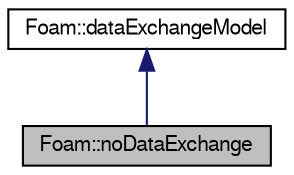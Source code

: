 digraph "Foam::noDataExchange"
{
  edge [fontname="FreeSans",fontsize="10",labelfontname="FreeSans",labelfontsize="10"];
  node [fontname="FreeSans",fontsize="10",shape=record];
  Node1 [label="Foam::noDataExchange",height=0.2,width=0.4,color="black", fillcolor="grey75", style="filled" fontcolor="black"];
  Node2 -> Node1 [dir="back",color="midnightblue",fontsize="10",style="solid",fontname="FreeSans"];
  Node2 [label="Foam::dataExchangeModel",height=0.2,width=0.4,color="black", fillcolor="white", style="filled",URL="$classFoam_1_1dataExchangeModel.html"];
}
